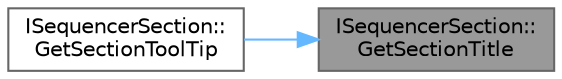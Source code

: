 digraph "ISequencerSection::GetSectionTitle"
{
 // INTERACTIVE_SVG=YES
 // LATEX_PDF_SIZE
  bgcolor="transparent";
  edge [fontname=Helvetica,fontsize=10,labelfontname=Helvetica,labelfontsize=10];
  node [fontname=Helvetica,fontsize=10,shape=box,height=0.2,width=0.4];
  rankdir="RL";
  Node1 [id="Node000001",label="ISequencerSection::\lGetSectionTitle",height=0.2,width=0.4,color="gray40", fillcolor="grey60", style="filled", fontcolor="black",tooltip=" "];
  Node1 -> Node2 [id="edge1_Node000001_Node000002",dir="back",color="steelblue1",style="solid",tooltip=" "];
  Node2 [id="Node000002",label="ISequencerSection::\lGetSectionToolTip",height=0.2,width=0.4,color="grey40", fillcolor="white", style="filled",URL="$db/d51/classISequencerSection.html#acfd9ddb04bebcd2a103e052ab6c87b81",tooltip=" "];
}
